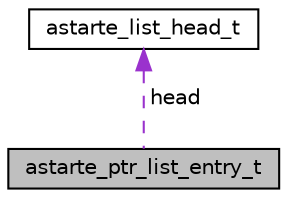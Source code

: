 digraph "astarte_ptr_list_entry_t"
{
 // LATEX_PDF_SIZE
  edge [fontname="Helvetica",fontsize="10",labelfontname="Helvetica",labelfontsize="10"];
  node [fontname="Helvetica",fontsize="10",shape=record];
  Node1 [label="astarte_ptr_list_entry_t",height=0.2,width=0.4,color="black", fillcolor="grey75", style="filled", fontcolor="black",tooltip=" "];
  Node2 -> Node1 [dir="back",color="darkorchid3",fontsize="10",style="dashed",label=" head" ,fontname="Helvetica"];
  Node2 [label="astarte_list_head_t",height=0.2,width=0.4,color="black", fillcolor="white", style="filled",URL="$structastarte__list__head__t.html",tooltip=" "];
}

